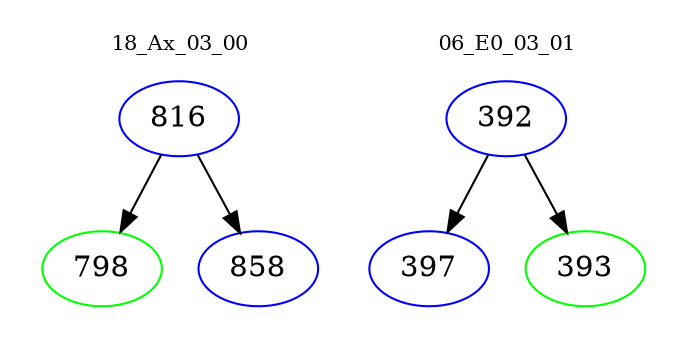 digraph{
subgraph cluster_0 {
color = white
label = "18_Ax_03_00";
fontsize=10;
T0_816 [label="816", color="blue"]
T0_816 -> T0_798 [color="black"]
T0_798 [label="798", color="green"]
T0_816 -> T0_858 [color="black"]
T0_858 [label="858", color="blue"]
}
subgraph cluster_1 {
color = white
label = "06_E0_03_01";
fontsize=10;
T1_392 [label="392", color="blue"]
T1_392 -> T1_397 [color="black"]
T1_397 [label="397", color="blue"]
T1_392 -> T1_393 [color="black"]
T1_393 [label="393", color="green"]
}
}
